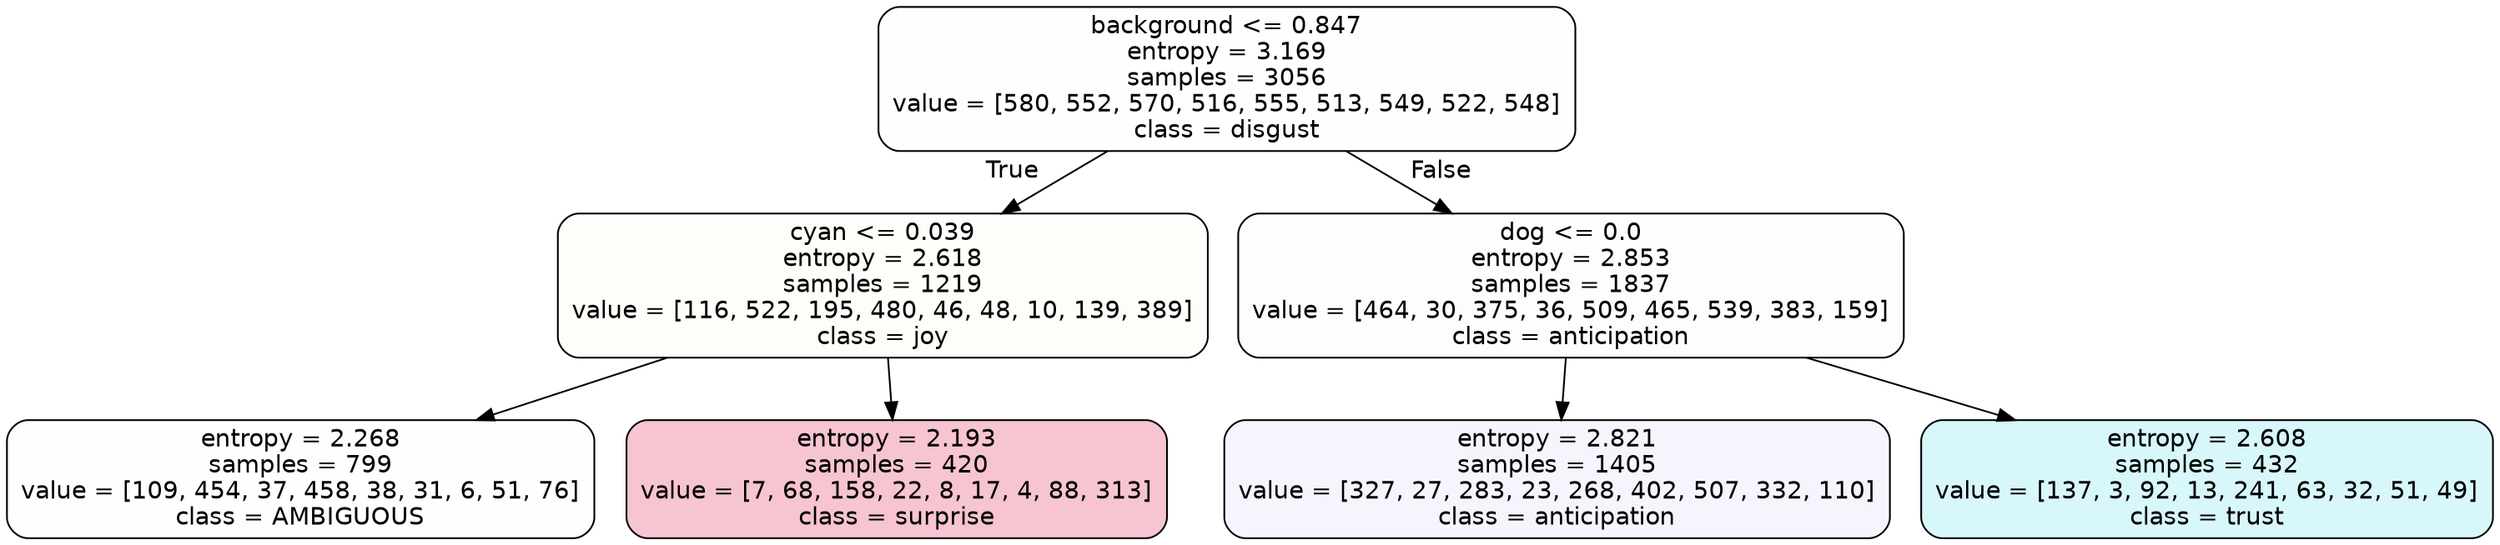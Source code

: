 digraph Tree {
node [shape=box, style="filled, rounded", color="black", fontname=helvetica] ;
edge [fontname=helvetica] ;
0 [label="background <= 0.847\nentropy = 3.169\nsamples = 3056\nvalue = [580, 552, 570, 516, 555, 513, 549, 522, 548]\nclass = disgust", fillcolor="#e5813901"] ;
1 [label="cyan <= 0.039\nentropy = 2.618\nsamples = 1219\nvalue = [116, 522, 195, 480, 46, 48, 10, 139, 389]\nclass = joy", fillcolor="#d7e53907"] ;
0 -> 1 [labeldistance=2.5, labelangle=45, headlabel="True"] ;
2 [label="entropy = 2.268\nsamples = 799\nvalue = [109, 454, 37, 458, 38, 31, 6, 51, 76]\nclass = AMBIGUOUS", fillcolor="#39e58101"] ;
1 -> 2 ;
3 [label="entropy = 2.193\nsamples = 420\nvalue = [7, 68, 158, 22, 8, 17, 4, 88, 313]\nclass = surprise", fillcolor="#e539644b"] ;
1 -> 3 ;
4 [label="dog <= 0.0\nentropy = 2.853\nsamples = 1837\nvalue = [464, 30, 375, 36, 509, 465, 539, 383, 159]\nclass = anticipation", fillcolor="#8139e503"] ;
0 -> 4 [labeldistance=2.5, labelangle=-45, headlabel="False"] ;
5 [label="entropy = 2.821\nsamples = 1405\nvalue = [327, 27, 283, 23, 268, 402, 507, 332, 110]\nclass = anticipation", fillcolor="#8139e50e"] ;
4 -> 5 ;
6 [label="entropy = 2.608\nsamples = 432\nvalue = [137, 3, 92, 13, 241, 63, 32, 51, 49]\nclass = trust", fillcolor="#39d7e531"] ;
4 -> 6 ;
}